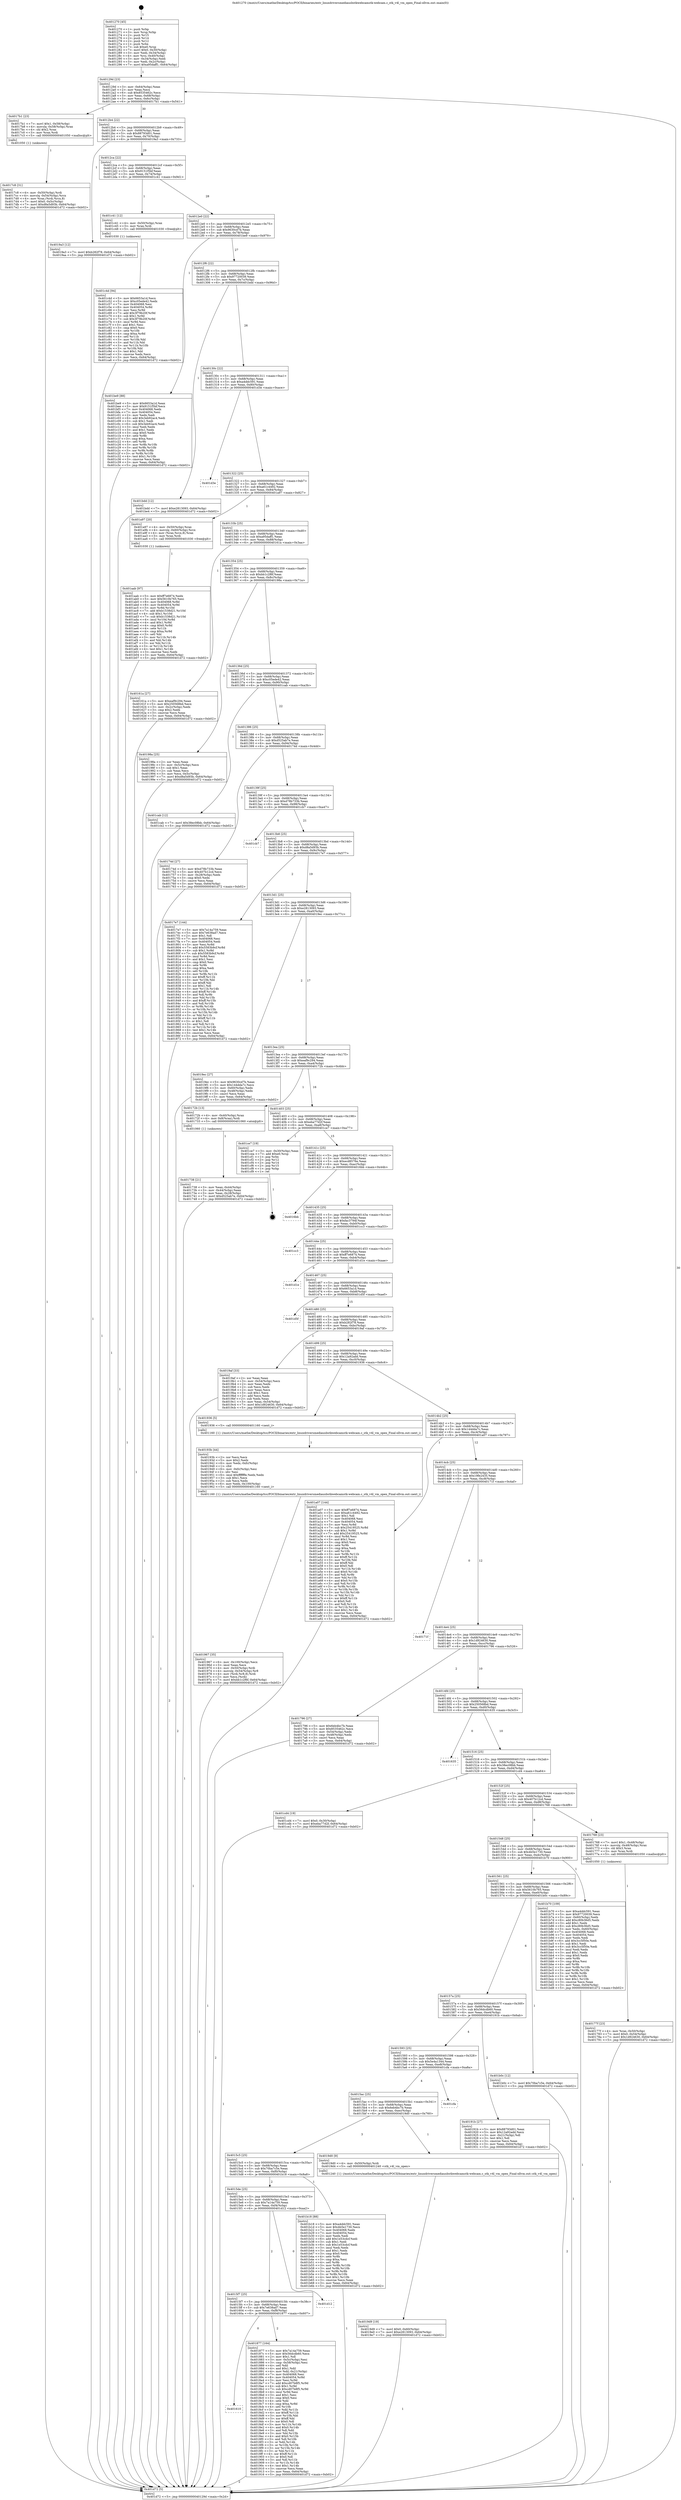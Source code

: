 digraph "0x401270" {
  label = "0x401270 (/mnt/c/Users/mathe/Desktop/tcc/POCII/binaries/extr_linuxdriversmediausbstkwebcamstk-webcam.c_stk_v4l_vm_open_Final-ollvm.out::main(0))"
  labelloc = "t"
  node[shape=record]

  Entry [label="",width=0.3,height=0.3,shape=circle,fillcolor=black,style=filled]
  "0x40129d" [label="{
     0x40129d [23]\l
     | [instrs]\l
     &nbsp;&nbsp;0x40129d \<+3\>: mov -0x64(%rbp),%eax\l
     &nbsp;&nbsp;0x4012a0 \<+2\>: mov %eax,%ecx\l
     &nbsp;&nbsp;0x4012a2 \<+6\>: sub $0x8535462c,%ecx\l
     &nbsp;&nbsp;0x4012a8 \<+3\>: mov %eax,-0x68(%rbp)\l
     &nbsp;&nbsp;0x4012ab \<+3\>: mov %ecx,-0x6c(%rbp)\l
     &nbsp;&nbsp;0x4012ae \<+6\>: je 00000000004017b1 \<main+0x541\>\l
  }"]
  "0x4017b1" [label="{
     0x4017b1 [23]\l
     | [instrs]\l
     &nbsp;&nbsp;0x4017b1 \<+7\>: movl $0x1,-0x58(%rbp)\l
     &nbsp;&nbsp;0x4017b8 \<+4\>: movslq -0x58(%rbp),%rax\l
     &nbsp;&nbsp;0x4017bc \<+4\>: shl $0x2,%rax\l
     &nbsp;&nbsp;0x4017c0 \<+3\>: mov %rax,%rdi\l
     &nbsp;&nbsp;0x4017c3 \<+5\>: call 0000000000401050 \<malloc@plt\>\l
     | [calls]\l
     &nbsp;&nbsp;0x401050 \{1\} (unknown)\l
  }"]
  "0x4012b4" [label="{
     0x4012b4 [22]\l
     | [instrs]\l
     &nbsp;&nbsp;0x4012b4 \<+5\>: jmp 00000000004012b9 \<main+0x49\>\l
     &nbsp;&nbsp;0x4012b9 \<+3\>: mov -0x68(%rbp),%eax\l
     &nbsp;&nbsp;0x4012bc \<+5\>: sub $0x88793d01,%eax\l
     &nbsp;&nbsp;0x4012c1 \<+3\>: mov %eax,-0x70(%rbp)\l
     &nbsp;&nbsp;0x4012c4 \<+6\>: je 00000000004019a3 \<main+0x733\>\l
  }"]
  Exit [label="",width=0.3,height=0.3,shape=circle,fillcolor=black,style=filled,peripheries=2]
  "0x4019a3" [label="{
     0x4019a3 [12]\l
     | [instrs]\l
     &nbsp;&nbsp;0x4019a3 \<+7\>: movl $0xb282f78,-0x64(%rbp)\l
     &nbsp;&nbsp;0x4019aa \<+5\>: jmp 0000000000401d72 \<main+0xb02\>\l
  }"]
  "0x4012ca" [label="{
     0x4012ca [22]\l
     | [instrs]\l
     &nbsp;&nbsp;0x4012ca \<+5\>: jmp 00000000004012cf \<main+0x5f\>\l
     &nbsp;&nbsp;0x4012cf \<+3\>: mov -0x68(%rbp),%eax\l
     &nbsp;&nbsp;0x4012d2 \<+5\>: sub $0x9151f5bf,%eax\l
     &nbsp;&nbsp;0x4012d7 \<+3\>: mov %eax,-0x74(%rbp)\l
     &nbsp;&nbsp;0x4012da \<+6\>: je 0000000000401c41 \<main+0x9d1\>\l
  }"]
  "0x401c4d" [label="{
     0x401c4d [94]\l
     | [instrs]\l
     &nbsp;&nbsp;0x401c4d \<+5\>: mov $0x6653a1d,%ecx\l
     &nbsp;&nbsp;0x401c52 \<+5\>: mov $0xc05ede42,%edx\l
     &nbsp;&nbsp;0x401c57 \<+7\>: mov 0x404068,%esi\l
     &nbsp;&nbsp;0x401c5e \<+8\>: mov 0x404054,%r8d\l
     &nbsp;&nbsp;0x401c66 \<+3\>: mov %esi,%r9d\l
     &nbsp;&nbsp;0x401c69 \<+7\>: add $0x3f79b20f,%r9d\l
     &nbsp;&nbsp;0x401c70 \<+4\>: sub $0x1,%r9d\l
     &nbsp;&nbsp;0x401c74 \<+7\>: sub $0x3f79b20f,%r9d\l
     &nbsp;&nbsp;0x401c7b \<+4\>: imul %r9d,%esi\l
     &nbsp;&nbsp;0x401c7f \<+3\>: and $0x1,%esi\l
     &nbsp;&nbsp;0x401c82 \<+3\>: cmp $0x0,%esi\l
     &nbsp;&nbsp;0x401c85 \<+4\>: sete %r10b\l
     &nbsp;&nbsp;0x401c89 \<+4\>: cmp $0xa,%r8d\l
     &nbsp;&nbsp;0x401c8d \<+4\>: setl %r11b\l
     &nbsp;&nbsp;0x401c91 \<+3\>: mov %r10b,%bl\l
     &nbsp;&nbsp;0x401c94 \<+3\>: and %r11b,%bl\l
     &nbsp;&nbsp;0x401c97 \<+3\>: xor %r11b,%r10b\l
     &nbsp;&nbsp;0x401c9a \<+3\>: or %r10b,%bl\l
     &nbsp;&nbsp;0x401c9d \<+3\>: test $0x1,%bl\l
     &nbsp;&nbsp;0x401ca0 \<+3\>: cmovne %edx,%ecx\l
     &nbsp;&nbsp;0x401ca3 \<+3\>: mov %ecx,-0x64(%rbp)\l
     &nbsp;&nbsp;0x401ca6 \<+5\>: jmp 0000000000401d72 \<main+0xb02\>\l
  }"]
  "0x401c41" [label="{
     0x401c41 [12]\l
     | [instrs]\l
     &nbsp;&nbsp;0x401c41 \<+4\>: mov -0x50(%rbp),%rax\l
     &nbsp;&nbsp;0x401c45 \<+3\>: mov %rax,%rdi\l
     &nbsp;&nbsp;0x401c48 \<+5\>: call 0000000000401030 \<free@plt\>\l
     | [calls]\l
     &nbsp;&nbsp;0x401030 \{1\} (unknown)\l
  }"]
  "0x4012e0" [label="{
     0x4012e0 [22]\l
     | [instrs]\l
     &nbsp;&nbsp;0x4012e0 \<+5\>: jmp 00000000004012e5 \<main+0x75\>\l
     &nbsp;&nbsp;0x4012e5 \<+3\>: mov -0x68(%rbp),%eax\l
     &nbsp;&nbsp;0x4012e8 \<+5\>: sub $0x9630cd7b,%eax\l
     &nbsp;&nbsp;0x4012ed \<+3\>: mov %eax,-0x78(%rbp)\l
     &nbsp;&nbsp;0x4012f0 \<+6\>: je 0000000000401be9 \<main+0x979\>\l
  }"]
  "0x401aab" [label="{
     0x401aab [97]\l
     | [instrs]\l
     &nbsp;&nbsp;0x401aab \<+5\>: mov $0xff7e6874,%edx\l
     &nbsp;&nbsp;0x401ab0 \<+5\>: mov $0x5610b765,%esi\l
     &nbsp;&nbsp;0x401ab5 \<+8\>: mov 0x404068,%r8d\l
     &nbsp;&nbsp;0x401abd \<+8\>: mov 0x404054,%r9d\l
     &nbsp;&nbsp;0x401ac5 \<+3\>: mov %r8d,%r10d\l
     &nbsp;&nbsp;0x401ac8 \<+7\>: add $0xb1538d21,%r10d\l
     &nbsp;&nbsp;0x401acf \<+4\>: sub $0x1,%r10d\l
     &nbsp;&nbsp;0x401ad3 \<+7\>: sub $0xb1538d21,%r10d\l
     &nbsp;&nbsp;0x401ada \<+4\>: imul %r10d,%r8d\l
     &nbsp;&nbsp;0x401ade \<+4\>: and $0x1,%r8d\l
     &nbsp;&nbsp;0x401ae2 \<+4\>: cmp $0x0,%r8d\l
     &nbsp;&nbsp;0x401ae6 \<+4\>: sete %r11b\l
     &nbsp;&nbsp;0x401aea \<+4\>: cmp $0xa,%r9d\l
     &nbsp;&nbsp;0x401aee \<+3\>: setl %bl\l
     &nbsp;&nbsp;0x401af1 \<+3\>: mov %r11b,%r14b\l
     &nbsp;&nbsp;0x401af4 \<+3\>: and %bl,%r14b\l
     &nbsp;&nbsp;0x401af7 \<+3\>: xor %bl,%r11b\l
     &nbsp;&nbsp;0x401afa \<+3\>: or %r11b,%r14b\l
     &nbsp;&nbsp;0x401afd \<+4\>: test $0x1,%r14b\l
     &nbsp;&nbsp;0x401b01 \<+3\>: cmovne %esi,%edx\l
     &nbsp;&nbsp;0x401b04 \<+3\>: mov %edx,-0x64(%rbp)\l
     &nbsp;&nbsp;0x401b07 \<+5\>: jmp 0000000000401d72 \<main+0xb02\>\l
  }"]
  "0x401be9" [label="{
     0x401be9 [88]\l
     | [instrs]\l
     &nbsp;&nbsp;0x401be9 \<+5\>: mov $0x6653a1d,%eax\l
     &nbsp;&nbsp;0x401bee \<+5\>: mov $0x9151f5bf,%ecx\l
     &nbsp;&nbsp;0x401bf3 \<+7\>: mov 0x404068,%edx\l
     &nbsp;&nbsp;0x401bfa \<+7\>: mov 0x404054,%esi\l
     &nbsp;&nbsp;0x401c01 \<+2\>: mov %edx,%edi\l
     &nbsp;&nbsp;0x401c03 \<+6\>: add $0x3eb92ac4,%edi\l
     &nbsp;&nbsp;0x401c09 \<+3\>: sub $0x1,%edi\l
     &nbsp;&nbsp;0x401c0c \<+6\>: sub $0x3eb92ac4,%edi\l
     &nbsp;&nbsp;0x401c12 \<+3\>: imul %edi,%edx\l
     &nbsp;&nbsp;0x401c15 \<+3\>: and $0x1,%edx\l
     &nbsp;&nbsp;0x401c18 \<+3\>: cmp $0x0,%edx\l
     &nbsp;&nbsp;0x401c1b \<+4\>: sete %r8b\l
     &nbsp;&nbsp;0x401c1f \<+3\>: cmp $0xa,%esi\l
     &nbsp;&nbsp;0x401c22 \<+4\>: setl %r9b\l
     &nbsp;&nbsp;0x401c26 \<+3\>: mov %r8b,%r10b\l
     &nbsp;&nbsp;0x401c29 \<+3\>: and %r9b,%r10b\l
     &nbsp;&nbsp;0x401c2c \<+3\>: xor %r9b,%r8b\l
     &nbsp;&nbsp;0x401c2f \<+3\>: or %r8b,%r10b\l
     &nbsp;&nbsp;0x401c32 \<+4\>: test $0x1,%r10b\l
     &nbsp;&nbsp;0x401c36 \<+3\>: cmovne %ecx,%eax\l
     &nbsp;&nbsp;0x401c39 \<+3\>: mov %eax,-0x64(%rbp)\l
     &nbsp;&nbsp;0x401c3c \<+5\>: jmp 0000000000401d72 \<main+0xb02\>\l
  }"]
  "0x4012f6" [label="{
     0x4012f6 [22]\l
     | [instrs]\l
     &nbsp;&nbsp;0x4012f6 \<+5\>: jmp 00000000004012fb \<main+0x8b\>\l
     &nbsp;&nbsp;0x4012fb \<+3\>: mov -0x68(%rbp),%eax\l
     &nbsp;&nbsp;0x4012fe \<+5\>: sub $0x97720039,%eax\l
     &nbsp;&nbsp;0x401303 \<+3\>: mov %eax,-0x7c(%rbp)\l
     &nbsp;&nbsp;0x401306 \<+6\>: je 0000000000401bdd \<main+0x96d\>\l
  }"]
  "0x4019d9" [label="{
     0x4019d9 [19]\l
     | [instrs]\l
     &nbsp;&nbsp;0x4019d9 \<+7\>: movl $0x0,-0x60(%rbp)\l
     &nbsp;&nbsp;0x4019e0 \<+7\>: movl $0xe2813093,-0x64(%rbp)\l
     &nbsp;&nbsp;0x4019e7 \<+5\>: jmp 0000000000401d72 \<main+0xb02\>\l
  }"]
  "0x401bdd" [label="{
     0x401bdd [12]\l
     | [instrs]\l
     &nbsp;&nbsp;0x401bdd \<+7\>: movl $0xe2813093,-0x64(%rbp)\l
     &nbsp;&nbsp;0x401be4 \<+5\>: jmp 0000000000401d72 \<main+0xb02\>\l
  }"]
  "0x40130c" [label="{
     0x40130c [22]\l
     | [instrs]\l
     &nbsp;&nbsp;0x40130c \<+5\>: jmp 0000000000401311 \<main+0xa1\>\l
     &nbsp;&nbsp;0x401311 \<+3\>: mov -0x68(%rbp),%eax\l
     &nbsp;&nbsp;0x401314 \<+5\>: sub $0xa4ddc591,%eax\l
     &nbsp;&nbsp;0x401319 \<+3\>: mov %eax,-0x80(%rbp)\l
     &nbsp;&nbsp;0x40131c \<+6\>: je 0000000000401d3e \<main+0xace\>\l
  }"]
  "0x401967" [label="{
     0x401967 [35]\l
     | [instrs]\l
     &nbsp;&nbsp;0x401967 \<+6\>: mov -0x100(%rbp),%ecx\l
     &nbsp;&nbsp;0x40196d \<+3\>: imul %eax,%ecx\l
     &nbsp;&nbsp;0x401970 \<+4\>: mov -0x50(%rbp),%rdi\l
     &nbsp;&nbsp;0x401974 \<+4\>: movslq -0x54(%rbp),%r8\l
     &nbsp;&nbsp;0x401978 \<+4\>: mov (%rdi,%r8,8),%rdi\l
     &nbsp;&nbsp;0x40197c \<+2\>: mov %ecx,(%rdi)\l
     &nbsp;&nbsp;0x40197e \<+7\>: movl $0xbb1c2f6f,-0x64(%rbp)\l
     &nbsp;&nbsp;0x401985 \<+5\>: jmp 0000000000401d72 \<main+0xb02\>\l
  }"]
  "0x401d3e" [label="{
     0x401d3e\l
  }", style=dashed]
  "0x401322" [label="{
     0x401322 [25]\l
     | [instrs]\l
     &nbsp;&nbsp;0x401322 \<+5\>: jmp 0000000000401327 \<main+0xb7\>\l
     &nbsp;&nbsp;0x401327 \<+3\>: mov -0x68(%rbp),%eax\l
     &nbsp;&nbsp;0x40132a \<+5\>: sub $0xa61c4492,%eax\l
     &nbsp;&nbsp;0x40132f \<+6\>: mov %eax,-0x84(%rbp)\l
     &nbsp;&nbsp;0x401335 \<+6\>: je 0000000000401a97 \<main+0x827\>\l
  }"]
  "0x40193b" [label="{
     0x40193b [44]\l
     | [instrs]\l
     &nbsp;&nbsp;0x40193b \<+2\>: xor %ecx,%ecx\l
     &nbsp;&nbsp;0x40193d \<+5\>: mov $0x2,%edx\l
     &nbsp;&nbsp;0x401942 \<+6\>: mov %edx,-0xfc(%rbp)\l
     &nbsp;&nbsp;0x401948 \<+1\>: cltd\l
     &nbsp;&nbsp;0x401949 \<+6\>: mov -0xfc(%rbp),%esi\l
     &nbsp;&nbsp;0x40194f \<+2\>: idiv %esi\l
     &nbsp;&nbsp;0x401951 \<+6\>: imul $0xfffffffe,%edx,%edx\l
     &nbsp;&nbsp;0x401957 \<+3\>: sub $0x1,%ecx\l
     &nbsp;&nbsp;0x40195a \<+2\>: sub %ecx,%edx\l
     &nbsp;&nbsp;0x40195c \<+6\>: mov %edx,-0x100(%rbp)\l
     &nbsp;&nbsp;0x401962 \<+5\>: call 0000000000401160 \<next_i\>\l
     | [calls]\l
     &nbsp;&nbsp;0x401160 \{1\} (/mnt/c/Users/mathe/Desktop/tcc/POCII/binaries/extr_linuxdriversmediausbstkwebcamstk-webcam.c_stk_v4l_vm_open_Final-ollvm.out::next_i)\l
  }"]
  "0x401a97" [label="{
     0x401a97 [20]\l
     | [instrs]\l
     &nbsp;&nbsp;0x401a97 \<+4\>: mov -0x50(%rbp),%rax\l
     &nbsp;&nbsp;0x401a9b \<+4\>: movslq -0x60(%rbp),%rcx\l
     &nbsp;&nbsp;0x401a9f \<+4\>: mov (%rax,%rcx,8),%rax\l
     &nbsp;&nbsp;0x401aa3 \<+3\>: mov %rax,%rdi\l
     &nbsp;&nbsp;0x401aa6 \<+5\>: call 0000000000401030 \<free@plt\>\l
     | [calls]\l
     &nbsp;&nbsp;0x401030 \{1\} (unknown)\l
  }"]
  "0x40133b" [label="{
     0x40133b [25]\l
     | [instrs]\l
     &nbsp;&nbsp;0x40133b \<+5\>: jmp 0000000000401340 \<main+0xd0\>\l
     &nbsp;&nbsp;0x401340 \<+3\>: mov -0x68(%rbp),%eax\l
     &nbsp;&nbsp;0x401343 \<+5\>: sub $0xa95daff1,%eax\l
     &nbsp;&nbsp;0x401348 \<+6\>: mov %eax,-0x88(%rbp)\l
     &nbsp;&nbsp;0x40134e \<+6\>: je 000000000040161a \<main+0x3aa\>\l
  }"]
  "0x401610" [label="{
     0x401610\l
  }", style=dashed]
  "0x40161a" [label="{
     0x40161a [27]\l
     | [instrs]\l
     &nbsp;&nbsp;0x40161a \<+5\>: mov $0xeaf9c294,%eax\l
     &nbsp;&nbsp;0x40161f \<+5\>: mov $0x250568bd,%ecx\l
     &nbsp;&nbsp;0x401624 \<+3\>: mov -0x2c(%rbp),%edx\l
     &nbsp;&nbsp;0x401627 \<+3\>: cmp $0x2,%edx\l
     &nbsp;&nbsp;0x40162a \<+3\>: cmovne %ecx,%eax\l
     &nbsp;&nbsp;0x40162d \<+3\>: mov %eax,-0x64(%rbp)\l
     &nbsp;&nbsp;0x401630 \<+5\>: jmp 0000000000401d72 \<main+0xb02\>\l
  }"]
  "0x401354" [label="{
     0x401354 [25]\l
     | [instrs]\l
     &nbsp;&nbsp;0x401354 \<+5\>: jmp 0000000000401359 \<main+0xe9\>\l
     &nbsp;&nbsp;0x401359 \<+3\>: mov -0x68(%rbp),%eax\l
     &nbsp;&nbsp;0x40135c \<+5\>: sub $0xbb1c2f6f,%eax\l
     &nbsp;&nbsp;0x401361 \<+6\>: mov %eax,-0x8c(%rbp)\l
     &nbsp;&nbsp;0x401367 \<+6\>: je 000000000040198a \<main+0x71a\>\l
  }"]
  "0x401d72" [label="{
     0x401d72 [5]\l
     | [instrs]\l
     &nbsp;&nbsp;0x401d72 \<+5\>: jmp 000000000040129d \<main+0x2d\>\l
  }"]
  "0x401270" [label="{
     0x401270 [45]\l
     | [instrs]\l
     &nbsp;&nbsp;0x401270 \<+1\>: push %rbp\l
     &nbsp;&nbsp;0x401271 \<+3\>: mov %rsp,%rbp\l
     &nbsp;&nbsp;0x401274 \<+2\>: push %r15\l
     &nbsp;&nbsp;0x401276 \<+2\>: push %r14\l
     &nbsp;&nbsp;0x401278 \<+2\>: push %r12\l
     &nbsp;&nbsp;0x40127a \<+1\>: push %rbx\l
     &nbsp;&nbsp;0x40127b \<+7\>: sub $0xe0,%rsp\l
     &nbsp;&nbsp;0x401282 \<+7\>: movl $0x0,-0x30(%rbp)\l
     &nbsp;&nbsp;0x401289 \<+3\>: mov %edi,-0x34(%rbp)\l
     &nbsp;&nbsp;0x40128c \<+4\>: mov %rsi,-0x40(%rbp)\l
     &nbsp;&nbsp;0x401290 \<+3\>: mov -0x34(%rbp),%edi\l
     &nbsp;&nbsp;0x401293 \<+3\>: mov %edi,-0x2c(%rbp)\l
     &nbsp;&nbsp;0x401296 \<+7\>: movl $0xa95daff1,-0x64(%rbp)\l
  }"]
  "0x401877" [label="{
     0x401877 [164]\l
     | [instrs]\l
     &nbsp;&nbsp;0x401877 \<+5\>: mov $0x7a14a759,%eax\l
     &nbsp;&nbsp;0x40187c \<+5\>: mov $0x56dcdb60,%ecx\l
     &nbsp;&nbsp;0x401881 \<+2\>: mov $0x1,%dl\l
     &nbsp;&nbsp;0x401883 \<+3\>: mov -0x5c(%rbp),%esi\l
     &nbsp;&nbsp;0x401886 \<+3\>: cmp -0x58(%rbp),%esi\l
     &nbsp;&nbsp;0x401889 \<+4\>: setl %dil\l
     &nbsp;&nbsp;0x40188d \<+4\>: and $0x1,%dil\l
     &nbsp;&nbsp;0x401891 \<+4\>: mov %dil,-0x21(%rbp)\l
     &nbsp;&nbsp;0x401895 \<+7\>: mov 0x404068,%esi\l
     &nbsp;&nbsp;0x40189c \<+8\>: mov 0x404054,%r8d\l
     &nbsp;&nbsp;0x4018a4 \<+3\>: mov %esi,%r9d\l
     &nbsp;&nbsp;0x4018a7 \<+7\>: add $0xcd07b8f5,%r9d\l
     &nbsp;&nbsp;0x4018ae \<+4\>: sub $0x1,%r9d\l
     &nbsp;&nbsp;0x4018b2 \<+7\>: sub $0xcd07b8f5,%r9d\l
     &nbsp;&nbsp;0x4018b9 \<+4\>: imul %r9d,%esi\l
     &nbsp;&nbsp;0x4018bd \<+3\>: and $0x1,%esi\l
     &nbsp;&nbsp;0x4018c0 \<+3\>: cmp $0x0,%esi\l
     &nbsp;&nbsp;0x4018c3 \<+4\>: sete %dil\l
     &nbsp;&nbsp;0x4018c7 \<+4\>: cmp $0xa,%r8d\l
     &nbsp;&nbsp;0x4018cb \<+4\>: setl %r10b\l
     &nbsp;&nbsp;0x4018cf \<+3\>: mov %dil,%r11b\l
     &nbsp;&nbsp;0x4018d2 \<+4\>: xor $0xff,%r11b\l
     &nbsp;&nbsp;0x4018d6 \<+3\>: mov %r10b,%bl\l
     &nbsp;&nbsp;0x4018d9 \<+3\>: xor $0xff,%bl\l
     &nbsp;&nbsp;0x4018dc \<+3\>: xor $0x0,%dl\l
     &nbsp;&nbsp;0x4018df \<+3\>: mov %r11b,%r14b\l
     &nbsp;&nbsp;0x4018e2 \<+4\>: and $0x0,%r14b\l
     &nbsp;&nbsp;0x4018e6 \<+3\>: and %dl,%dil\l
     &nbsp;&nbsp;0x4018e9 \<+3\>: mov %bl,%r15b\l
     &nbsp;&nbsp;0x4018ec \<+4\>: and $0x0,%r15b\l
     &nbsp;&nbsp;0x4018f0 \<+3\>: and %dl,%r10b\l
     &nbsp;&nbsp;0x4018f3 \<+3\>: or %dil,%r14b\l
     &nbsp;&nbsp;0x4018f6 \<+3\>: or %r10b,%r15b\l
     &nbsp;&nbsp;0x4018f9 \<+3\>: xor %r15b,%r14b\l
     &nbsp;&nbsp;0x4018fc \<+3\>: or %bl,%r11b\l
     &nbsp;&nbsp;0x4018ff \<+4\>: xor $0xff,%r11b\l
     &nbsp;&nbsp;0x401903 \<+3\>: or $0x0,%dl\l
     &nbsp;&nbsp;0x401906 \<+3\>: and %dl,%r11b\l
     &nbsp;&nbsp;0x401909 \<+3\>: or %r11b,%r14b\l
     &nbsp;&nbsp;0x40190c \<+4\>: test $0x1,%r14b\l
     &nbsp;&nbsp;0x401910 \<+3\>: cmovne %ecx,%eax\l
     &nbsp;&nbsp;0x401913 \<+3\>: mov %eax,-0x64(%rbp)\l
     &nbsp;&nbsp;0x401916 \<+5\>: jmp 0000000000401d72 \<main+0xb02\>\l
  }"]
  "0x40198a" [label="{
     0x40198a [25]\l
     | [instrs]\l
     &nbsp;&nbsp;0x40198a \<+2\>: xor %eax,%eax\l
     &nbsp;&nbsp;0x40198c \<+3\>: mov -0x5c(%rbp),%ecx\l
     &nbsp;&nbsp;0x40198f \<+3\>: sub $0x1,%eax\l
     &nbsp;&nbsp;0x401992 \<+2\>: sub %eax,%ecx\l
     &nbsp;&nbsp;0x401994 \<+3\>: mov %ecx,-0x5c(%rbp)\l
     &nbsp;&nbsp;0x401997 \<+7\>: movl $0xd8a5d93b,-0x64(%rbp)\l
     &nbsp;&nbsp;0x40199e \<+5\>: jmp 0000000000401d72 \<main+0xb02\>\l
  }"]
  "0x40136d" [label="{
     0x40136d [25]\l
     | [instrs]\l
     &nbsp;&nbsp;0x40136d \<+5\>: jmp 0000000000401372 \<main+0x102\>\l
     &nbsp;&nbsp;0x401372 \<+3\>: mov -0x68(%rbp),%eax\l
     &nbsp;&nbsp;0x401375 \<+5\>: sub $0xc05ede42,%eax\l
     &nbsp;&nbsp;0x40137a \<+6\>: mov %eax,-0x90(%rbp)\l
     &nbsp;&nbsp;0x401380 \<+6\>: je 0000000000401cab \<main+0xa3b\>\l
  }"]
  "0x4015f7" [label="{
     0x4015f7 [25]\l
     | [instrs]\l
     &nbsp;&nbsp;0x4015f7 \<+5\>: jmp 00000000004015fc \<main+0x38c\>\l
     &nbsp;&nbsp;0x4015fc \<+3\>: mov -0x68(%rbp),%eax\l
     &nbsp;&nbsp;0x4015ff \<+5\>: sub $0x7e638ad7,%eax\l
     &nbsp;&nbsp;0x401604 \<+6\>: mov %eax,-0xf8(%rbp)\l
     &nbsp;&nbsp;0x40160a \<+6\>: je 0000000000401877 \<main+0x607\>\l
  }"]
  "0x401cab" [label="{
     0x401cab [12]\l
     | [instrs]\l
     &nbsp;&nbsp;0x401cab \<+7\>: movl $0x38ec08bb,-0x64(%rbp)\l
     &nbsp;&nbsp;0x401cb2 \<+5\>: jmp 0000000000401d72 \<main+0xb02\>\l
  }"]
  "0x401386" [label="{
     0x401386 [25]\l
     | [instrs]\l
     &nbsp;&nbsp;0x401386 \<+5\>: jmp 000000000040138b \<main+0x11b\>\l
     &nbsp;&nbsp;0x40138b \<+3\>: mov -0x68(%rbp),%eax\l
     &nbsp;&nbsp;0x40138e \<+5\>: sub $0xd525ab7e,%eax\l
     &nbsp;&nbsp;0x401393 \<+6\>: mov %eax,-0x94(%rbp)\l
     &nbsp;&nbsp;0x401399 \<+6\>: je 000000000040174d \<main+0x4dd\>\l
  }"]
  "0x401d12" [label="{
     0x401d12\l
  }", style=dashed]
  "0x40174d" [label="{
     0x40174d [27]\l
     | [instrs]\l
     &nbsp;&nbsp;0x40174d \<+5\>: mov $0xd78b733b,%eax\l
     &nbsp;&nbsp;0x401752 \<+5\>: mov $0x407b12cd,%ecx\l
     &nbsp;&nbsp;0x401757 \<+3\>: mov -0x28(%rbp),%edx\l
     &nbsp;&nbsp;0x40175a \<+3\>: cmp $0x0,%edx\l
     &nbsp;&nbsp;0x40175d \<+3\>: cmove %ecx,%eax\l
     &nbsp;&nbsp;0x401760 \<+3\>: mov %eax,-0x64(%rbp)\l
     &nbsp;&nbsp;0x401763 \<+5\>: jmp 0000000000401d72 \<main+0xb02\>\l
  }"]
  "0x40139f" [label="{
     0x40139f [25]\l
     | [instrs]\l
     &nbsp;&nbsp;0x40139f \<+5\>: jmp 00000000004013a4 \<main+0x134\>\l
     &nbsp;&nbsp;0x4013a4 \<+3\>: mov -0x68(%rbp),%eax\l
     &nbsp;&nbsp;0x4013a7 \<+5\>: sub $0xd78b733b,%eax\l
     &nbsp;&nbsp;0x4013ac \<+6\>: mov %eax,-0x98(%rbp)\l
     &nbsp;&nbsp;0x4013b2 \<+6\>: je 0000000000401cb7 \<main+0xa47\>\l
  }"]
  "0x4015de" [label="{
     0x4015de [25]\l
     | [instrs]\l
     &nbsp;&nbsp;0x4015de \<+5\>: jmp 00000000004015e3 \<main+0x373\>\l
     &nbsp;&nbsp;0x4015e3 \<+3\>: mov -0x68(%rbp),%eax\l
     &nbsp;&nbsp;0x4015e6 \<+5\>: sub $0x7a14a759,%eax\l
     &nbsp;&nbsp;0x4015eb \<+6\>: mov %eax,-0xf4(%rbp)\l
     &nbsp;&nbsp;0x4015f1 \<+6\>: je 0000000000401d12 \<main+0xaa2\>\l
  }"]
  "0x401cb7" [label="{
     0x401cb7\l
  }", style=dashed]
  "0x4013b8" [label="{
     0x4013b8 [25]\l
     | [instrs]\l
     &nbsp;&nbsp;0x4013b8 \<+5\>: jmp 00000000004013bd \<main+0x14d\>\l
     &nbsp;&nbsp;0x4013bd \<+3\>: mov -0x68(%rbp),%eax\l
     &nbsp;&nbsp;0x4013c0 \<+5\>: sub $0xd8a5d93b,%eax\l
     &nbsp;&nbsp;0x4013c5 \<+6\>: mov %eax,-0x9c(%rbp)\l
     &nbsp;&nbsp;0x4013cb \<+6\>: je 00000000004017e7 \<main+0x577\>\l
  }"]
  "0x401b18" [label="{
     0x401b18 [88]\l
     | [instrs]\l
     &nbsp;&nbsp;0x401b18 \<+5\>: mov $0xa4ddc591,%eax\l
     &nbsp;&nbsp;0x401b1d \<+5\>: mov $0x4b5e1730,%ecx\l
     &nbsp;&nbsp;0x401b22 \<+7\>: mov 0x404068,%edx\l
     &nbsp;&nbsp;0x401b29 \<+7\>: mov 0x404054,%esi\l
     &nbsp;&nbsp;0x401b30 \<+2\>: mov %edx,%edi\l
     &nbsp;&nbsp;0x401b32 \<+6\>: add $0x1e53cdcf,%edi\l
     &nbsp;&nbsp;0x401b38 \<+3\>: sub $0x1,%edi\l
     &nbsp;&nbsp;0x401b3b \<+6\>: sub $0x1e53cdcf,%edi\l
     &nbsp;&nbsp;0x401b41 \<+3\>: imul %edi,%edx\l
     &nbsp;&nbsp;0x401b44 \<+3\>: and $0x1,%edx\l
     &nbsp;&nbsp;0x401b47 \<+3\>: cmp $0x0,%edx\l
     &nbsp;&nbsp;0x401b4a \<+4\>: sete %r8b\l
     &nbsp;&nbsp;0x401b4e \<+3\>: cmp $0xa,%esi\l
     &nbsp;&nbsp;0x401b51 \<+4\>: setl %r9b\l
     &nbsp;&nbsp;0x401b55 \<+3\>: mov %r8b,%r10b\l
     &nbsp;&nbsp;0x401b58 \<+3\>: and %r9b,%r10b\l
     &nbsp;&nbsp;0x401b5b \<+3\>: xor %r9b,%r8b\l
     &nbsp;&nbsp;0x401b5e \<+3\>: or %r8b,%r10b\l
     &nbsp;&nbsp;0x401b61 \<+4\>: test $0x1,%r10b\l
     &nbsp;&nbsp;0x401b65 \<+3\>: cmovne %ecx,%eax\l
     &nbsp;&nbsp;0x401b68 \<+3\>: mov %eax,-0x64(%rbp)\l
     &nbsp;&nbsp;0x401b6b \<+5\>: jmp 0000000000401d72 \<main+0xb02\>\l
  }"]
  "0x4017e7" [label="{
     0x4017e7 [144]\l
     | [instrs]\l
     &nbsp;&nbsp;0x4017e7 \<+5\>: mov $0x7a14a759,%eax\l
     &nbsp;&nbsp;0x4017ec \<+5\>: mov $0x7e638ad7,%ecx\l
     &nbsp;&nbsp;0x4017f1 \<+2\>: mov $0x1,%dl\l
     &nbsp;&nbsp;0x4017f3 \<+7\>: mov 0x404068,%esi\l
     &nbsp;&nbsp;0x4017fa \<+7\>: mov 0x404054,%edi\l
     &nbsp;&nbsp;0x401801 \<+3\>: mov %esi,%r8d\l
     &nbsp;&nbsp;0x401804 \<+7\>: add $0x5583b9cf,%r8d\l
     &nbsp;&nbsp;0x40180b \<+4\>: sub $0x1,%r8d\l
     &nbsp;&nbsp;0x40180f \<+7\>: sub $0x5583b9cf,%r8d\l
     &nbsp;&nbsp;0x401816 \<+4\>: imul %r8d,%esi\l
     &nbsp;&nbsp;0x40181a \<+3\>: and $0x1,%esi\l
     &nbsp;&nbsp;0x40181d \<+3\>: cmp $0x0,%esi\l
     &nbsp;&nbsp;0x401820 \<+4\>: sete %r9b\l
     &nbsp;&nbsp;0x401824 \<+3\>: cmp $0xa,%edi\l
     &nbsp;&nbsp;0x401827 \<+4\>: setl %r10b\l
     &nbsp;&nbsp;0x40182b \<+3\>: mov %r9b,%r11b\l
     &nbsp;&nbsp;0x40182e \<+4\>: xor $0xff,%r11b\l
     &nbsp;&nbsp;0x401832 \<+3\>: mov %r10b,%bl\l
     &nbsp;&nbsp;0x401835 \<+3\>: xor $0xff,%bl\l
     &nbsp;&nbsp;0x401838 \<+3\>: xor $0x1,%dl\l
     &nbsp;&nbsp;0x40183b \<+3\>: mov %r11b,%r14b\l
     &nbsp;&nbsp;0x40183e \<+4\>: and $0xff,%r14b\l
     &nbsp;&nbsp;0x401842 \<+3\>: and %dl,%r9b\l
     &nbsp;&nbsp;0x401845 \<+3\>: mov %bl,%r15b\l
     &nbsp;&nbsp;0x401848 \<+4\>: and $0xff,%r15b\l
     &nbsp;&nbsp;0x40184c \<+3\>: and %dl,%r10b\l
     &nbsp;&nbsp;0x40184f \<+3\>: or %r9b,%r14b\l
     &nbsp;&nbsp;0x401852 \<+3\>: or %r10b,%r15b\l
     &nbsp;&nbsp;0x401855 \<+3\>: xor %r15b,%r14b\l
     &nbsp;&nbsp;0x401858 \<+3\>: or %bl,%r11b\l
     &nbsp;&nbsp;0x40185b \<+4\>: xor $0xff,%r11b\l
     &nbsp;&nbsp;0x40185f \<+3\>: or $0x1,%dl\l
     &nbsp;&nbsp;0x401862 \<+3\>: and %dl,%r11b\l
     &nbsp;&nbsp;0x401865 \<+3\>: or %r11b,%r14b\l
     &nbsp;&nbsp;0x401868 \<+4\>: test $0x1,%r14b\l
     &nbsp;&nbsp;0x40186c \<+3\>: cmovne %ecx,%eax\l
     &nbsp;&nbsp;0x40186f \<+3\>: mov %eax,-0x64(%rbp)\l
     &nbsp;&nbsp;0x401872 \<+5\>: jmp 0000000000401d72 \<main+0xb02\>\l
  }"]
  "0x4013d1" [label="{
     0x4013d1 [25]\l
     | [instrs]\l
     &nbsp;&nbsp;0x4013d1 \<+5\>: jmp 00000000004013d6 \<main+0x166\>\l
     &nbsp;&nbsp;0x4013d6 \<+3\>: mov -0x68(%rbp),%eax\l
     &nbsp;&nbsp;0x4013d9 \<+5\>: sub $0xe2813093,%eax\l
     &nbsp;&nbsp;0x4013de \<+6\>: mov %eax,-0xa0(%rbp)\l
     &nbsp;&nbsp;0x4013e4 \<+6\>: je 00000000004019ec \<main+0x77c\>\l
  }"]
  "0x4015c5" [label="{
     0x4015c5 [25]\l
     | [instrs]\l
     &nbsp;&nbsp;0x4015c5 \<+5\>: jmp 00000000004015ca \<main+0x35a\>\l
     &nbsp;&nbsp;0x4015ca \<+3\>: mov -0x68(%rbp),%eax\l
     &nbsp;&nbsp;0x4015cd \<+5\>: sub $0x70ba7c5e,%eax\l
     &nbsp;&nbsp;0x4015d2 \<+6\>: mov %eax,-0xf0(%rbp)\l
     &nbsp;&nbsp;0x4015d8 \<+6\>: je 0000000000401b18 \<main+0x8a8\>\l
  }"]
  "0x4019ec" [label="{
     0x4019ec [27]\l
     | [instrs]\l
     &nbsp;&nbsp;0x4019ec \<+5\>: mov $0x9630cd7b,%eax\l
     &nbsp;&nbsp;0x4019f1 \<+5\>: mov $0x144dda7c,%ecx\l
     &nbsp;&nbsp;0x4019f6 \<+3\>: mov -0x60(%rbp),%edx\l
     &nbsp;&nbsp;0x4019f9 \<+3\>: cmp -0x48(%rbp),%edx\l
     &nbsp;&nbsp;0x4019fc \<+3\>: cmovl %ecx,%eax\l
     &nbsp;&nbsp;0x4019ff \<+3\>: mov %eax,-0x64(%rbp)\l
     &nbsp;&nbsp;0x401a02 \<+5\>: jmp 0000000000401d72 \<main+0xb02\>\l
  }"]
  "0x4013ea" [label="{
     0x4013ea [25]\l
     | [instrs]\l
     &nbsp;&nbsp;0x4013ea \<+5\>: jmp 00000000004013ef \<main+0x17f\>\l
     &nbsp;&nbsp;0x4013ef \<+3\>: mov -0x68(%rbp),%eax\l
     &nbsp;&nbsp;0x4013f2 \<+5\>: sub $0xeaf9c294,%eax\l
     &nbsp;&nbsp;0x4013f7 \<+6\>: mov %eax,-0xa4(%rbp)\l
     &nbsp;&nbsp;0x4013fd \<+6\>: je 000000000040172b \<main+0x4bb\>\l
  }"]
  "0x4019d0" [label="{
     0x4019d0 [9]\l
     | [instrs]\l
     &nbsp;&nbsp;0x4019d0 \<+4\>: mov -0x50(%rbp),%rdi\l
     &nbsp;&nbsp;0x4019d4 \<+5\>: call 0000000000401240 \<stk_v4l_vm_open\>\l
     | [calls]\l
     &nbsp;&nbsp;0x401240 \{1\} (/mnt/c/Users/mathe/Desktop/tcc/POCII/binaries/extr_linuxdriversmediausbstkwebcamstk-webcam.c_stk_v4l_vm_open_Final-ollvm.out::stk_v4l_vm_open)\l
  }"]
  "0x40172b" [label="{
     0x40172b [13]\l
     | [instrs]\l
     &nbsp;&nbsp;0x40172b \<+4\>: mov -0x40(%rbp),%rax\l
     &nbsp;&nbsp;0x40172f \<+4\>: mov 0x8(%rax),%rdi\l
     &nbsp;&nbsp;0x401733 \<+5\>: call 0000000000401060 \<atoi@plt\>\l
     | [calls]\l
     &nbsp;&nbsp;0x401060 \{1\} (unknown)\l
  }"]
  "0x401403" [label="{
     0x401403 [25]\l
     | [instrs]\l
     &nbsp;&nbsp;0x401403 \<+5\>: jmp 0000000000401408 \<main+0x198\>\l
     &nbsp;&nbsp;0x401408 \<+3\>: mov -0x68(%rbp),%eax\l
     &nbsp;&nbsp;0x40140b \<+5\>: sub $0xeba77d2f,%eax\l
     &nbsp;&nbsp;0x401410 \<+6\>: mov %eax,-0xa8(%rbp)\l
     &nbsp;&nbsp;0x401416 \<+6\>: je 0000000000401ce7 \<main+0xa77\>\l
  }"]
  "0x401738" [label="{
     0x401738 [21]\l
     | [instrs]\l
     &nbsp;&nbsp;0x401738 \<+3\>: mov %eax,-0x44(%rbp)\l
     &nbsp;&nbsp;0x40173b \<+3\>: mov -0x44(%rbp),%eax\l
     &nbsp;&nbsp;0x40173e \<+3\>: mov %eax,-0x28(%rbp)\l
     &nbsp;&nbsp;0x401741 \<+7\>: movl $0xd525ab7e,-0x64(%rbp)\l
     &nbsp;&nbsp;0x401748 \<+5\>: jmp 0000000000401d72 \<main+0xb02\>\l
  }"]
  "0x4015ac" [label="{
     0x4015ac [25]\l
     | [instrs]\l
     &nbsp;&nbsp;0x4015ac \<+5\>: jmp 00000000004015b1 \<main+0x341\>\l
     &nbsp;&nbsp;0x4015b1 \<+3\>: mov -0x68(%rbp),%eax\l
     &nbsp;&nbsp;0x4015b4 \<+5\>: sub $0x6eb4bc7b,%eax\l
     &nbsp;&nbsp;0x4015b9 \<+6\>: mov %eax,-0xec(%rbp)\l
     &nbsp;&nbsp;0x4015bf \<+6\>: je 00000000004019d0 \<main+0x760\>\l
  }"]
  "0x401ce7" [label="{
     0x401ce7 [19]\l
     | [instrs]\l
     &nbsp;&nbsp;0x401ce7 \<+3\>: mov -0x30(%rbp),%eax\l
     &nbsp;&nbsp;0x401cea \<+7\>: add $0xe0,%rsp\l
     &nbsp;&nbsp;0x401cf1 \<+1\>: pop %rbx\l
     &nbsp;&nbsp;0x401cf2 \<+2\>: pop %r12\l
     &nbsp;&nbsp;0x401cf4 \<+2\>: pop %r14\l
     &nbsp;&nbsp;0x401cf6 \<+2\>: pop %r15\l
     &nbsp;&nbsp;0x401cf8 \<+1\>: pop %rbp\l
     &nbsp;&nbsp;0x401cf9 \<+1\>: ret\l
  }"]
  "0x40141c" [label="{
     0x40141c [25]\l
     | [instrs]\l
     &nbsp;&nbsp;0x40141c \<+5\>: jmp 0000000000401421 \<main+0x1b1\>\l
     &nbsp;&nbsp;0x401421 \<+3\>: mov -0x68(%rbp),%eax\l
     &nbsp;&nbsp;0x401424 \<+5\>: sub $0xecd8576e,%eax\l
     &nbsp;&nbsp;0x401429 \<+6\>: mov %eax,-0xac(%rbp)\l
     &nbsp;&nbsp;0x40142f \<+6\>: je 00000000004016bb \<main+0x44b\>\l
  }"]
  "0x401cfa" [label="{
     0x401cfa\l
  }", style=dashed]
  "0x4016bb" [label="{
     0x4016bb\l
  }", style=dashed]
  "0x401435" [label="{
     0x401435 [25]\l
     | [instrs]\l
     &nbsp;&nbsp;0x401435 \<+5\>: jmp 000000000040143a \<main+0x1ca\>\l
     &nbsp;&nbsp;0x40143a \<+3\>: mov -0x68(%rbp),%eax\l
     &nbsp;&nbsp;0x40143d \<+5\>: sub $0xfac3794f,%eax\l
     &nbsp;&nbsp;0x401442 \<+6\>: mov %eax,-0xb0(%rbp)\l
     &nbsp;&nbsp;0x401448 \<+6\>: je 0000000000401cc3 \<main+0xa53\>\l
  }"]
  "0x401593" [label="{
     0x401593 [25]\l
     | [instrs]\l
     &nbsp;&nbsp;0x401593 \<+5\>: jmp 0000000000401598 \<main+0x328\>\l
     &nbsp;&nbsp;0x401598 \<+3\>: mov -0x68(%rbp),%eax\l
     &nbsp;&nbsp;0x40159b \<+5\>: sub $0x5e4a1344,%eax\l
     &nbsp;&nbsp;0x4015a0 \<+6\>: mov %eax,-0xe8(%rbp)\l
     &nbsp;&nbsp;0x4015a6 \<+6\>: je 0000000000401cfa \<main+0xa8a\>\l
  }"]
  "0x401cc3" [label="{
     0x401cc3\l
  }", style=dashed]
  "0x40144e" [label="{
     0x40144e [25]\l
     | [instrs]\l
     &nbsp;&nbsp;0x40144e \<+5\>: jmp 0000000000401453 \<main+0x1e3\>\l
     &nbsp;&nbsp;0x401453 \<+3\>: mov -0x68(%rbp),%eax\l
     &nbsp;&nbsp;0x401456 \<+5\>: sub $0xff7e6874,%eax\l
     &nbsp;&nbsp;0x40145b \<+6\>: mov %eax,-0xb4(%rbp)\l
     &nbsp;&nbsp;0x401461 \<+6\>: je 0000000000401d1e \<main+0xaae\>\l
  }"]
  "0x40191b" [label="{
     0x40191b [27]\l
     | [instrs]\l
     &nbsp;&nbsp;0x40191b \<+5\>: mov $0x88793d01,%eax\l
     &nbsp;&nbsp;0x401920 \<+5\>: mov $0x12a92add,%ecx\l
     &nbsp;&nbsp;0x401925 \<+3\>: mov -0x21(%rbp),%dl\l
     &nbsp;&nbsp;0x401928 \<+3\>: test $0x1,%dl\l
     &nbsp;&nbsp;0x40192b \<+3\>: cmovne %ecx,%eax\l
     &nbsp;&nbsp;0x40192e \<+3\>: mov %eax,-0x64(%rbp)\l
     &nbsp;&nbsp;0x401931 \<+5\>: jmp 0000000000401d72 \<main+0xb02\>\l
  }"]
  "0x401d1e" [label="{
     0x401d1e\l
  }", style=dashed]
  "0x401467" [label="{
     0x401467 [25]\l
     | [instrs]\l
     &nbsp;&nbsp;0x401467 \<+5\>: jmp 000000000040146c \<main+0x1fc\>\l
     &nbsp;&nbsp;0x40146c \<+3\>: mov -0x68(%rbp),%eax\l
     &nbsp;&nbsp;0x40146f \<+5\>: sub $0x6653a1d,%eax\l
     &nbsp;&nbsp;0x401474 \<+6\>: mov %eax,-0xb8(%rbp)\l
     &nbsp;&nbsp;0x40147a \<+6\>: je 0000000000401d5f \<main+0xaef\>\l
  }"]
  "0x40157a" [label="{
     0x40157a [25]\l
     | [instrs]\l
     &nbsp;&nbsp;0x40157a \<+5\>: jmp 000000000040157f \<main+0x30f\>\l
     &nbsp;&nbsp;0x40157f \<+3\>: mov -0x68(%rbp),%eax\l
     &nbsp;&nbsp;0x401582 \<+5\>: sub $0x56dcdb60,%eax\l
     &nbsp;&nbsp;0x401587 \<+6\>: mov %eax,-0xe4(%rbp)\l
     &nbsp;&nbsp;0x40158d \<+6\>: je 000000000040191b \<main+0x6ab\>\l
  }"]
  "0x401d5f" [label="{
     0x401d5f\l
  }", style=dashed]
  "0x401480" [label="{
     0x401480 [25]\l
     | [instrs]\l
     &nbsp;&nbsp;0x401480 \<+5\>: jmp 0000000000401485 \<main+0x215\>\l
     &nbsp;&nbsp;0x401485 \<+3\>: mov -0x68(%rbp),%eax\l
     &nbsp;&nbsp;0x401488 \<+5\>: sub $0xb282f78,%eax\l
     &nbsp;&nbsp;0x40148d \<+6\>: mov %eax,-0xbc(%rbp)\l
     &nbsp;&nbsp;0x401493 \<+6\>: je 00000000004019af \<main+0x73f\>\l
  }"]
  "0x401b0c" [label="{
     0x401b0c [12]\l
     | [instrs]\l
     &nbsp;&nbsp;0x401b0c \<+7\>: movl $0x70ba7c5e,-0x64(%rbp)\l
     &nbsp;&nbsp;0x401b13 \<+5\>: jmp 0000000000401d72 \<main+0xb02\>\l
  }"]
  "0x4019af" [label="{
     0x4019af [33]\l
     | [instrs]\l
     &nbsp;&nbsp;0x4019af \<+2\>: xor %eax,%eax\l
     &nbsp;&nbsp;0x4019b1 \<+3\>: mov -0x54(%rbp),%ecx\l
     &nbsp;&nbsp;0x4019b4 \<+2\>: mov %eax,%edx\l
     &nbsp;&nbsp;0x4019b6 \<+2\>: sub %ecx,%edx\l
     &nbsp;&nbsp;0x4019b8 \<+2\>: mov %eax,%ecx\l
     &nbsp;&nbsp;0x4019ba \<+3\>: sub $0x1,%ecx\l
     &nbsp;&nbsp;0x4019bd \<+2\>: add %ecx,%edx\l
     &nbsp;&nbsp;0x4019bf \<+2\>: sub %edx,%eax\l
     &nbsp;&nbsp;0x4019c1 \<+3\>: mov %eax,-0x54(%rbp)\l
     &nbsp;&nbsp;0x4019c4 \<+7\>: movl $0x1d924630,-0x64(%rbp)\l
     &nbsp;&nbsp;0x4019cb \<+5\>: jmp 0000000000401d72 \<main+0xb02\>\l
  }"]
  "0x401499" [label="{
     0x401499 [25]\l
     | [instrs]\l
     &nbsp;&nbsp;0x401499 \<+5\>: jmp 000000000040149e \<main+0x22e\>\l
     &nbsp;&nbsp;0x40149e \<+3\>: mov -0x68(%rbp),%eax\l
     &nbsp;&nbsp;0x4014a1 \<+5\>: sub $0x12a92add,%eax\l
     &nbsp;&nbsp;0x4014a6 \<+6\>: mov %eax,-0xc0(%rbp)\l
     &nbsp;&nbsp;0x4014ac \<+6\>: je 0000000000401936 \<main+0x6c6\>\l
  }"]
  "0x401561" [label="{
     0x401561 [25]\l
     | [instrs]\l
     &nbsp;&nbsp;0x401561 \<+5\>: jmp 0000000000401566 \<main+0x2f6\>\l
     &nbsp;&nbsp;0x401566 \<+3\>: mov -0x68(%rbp),%eax\l
     &nbsp;&nbsp;0x401569 \<+5\>: sub $0x5610b765,%eax\l
     &nbsp;&nbsp;0x40156e \<+6\>: mov %eax,-0xe0(%rbp)\l
     &nbsp;&nbsp;0x401574 \<+6\>: je 0000000000401b0c \<main+0x89c\>\l
  }"]
  "0x401936" [label="{
     0x401936 [5]\l
     | [instrs]\l
     &nbsp;&nbsp;0x401936 \<+5\>: call 0000000000401160 \<next_i\>\l
     | [calls]\l
     &nbsp;&nbsp;0x401160 \{1\} (/mnt/c/Users/mathe/Desktop/tcc/POCII/binaries/extr_linuxdriversmediausbstkwebcamstk-webcam.c_stk_v4l_vm_open_Final-ollvm.out::next_i)\l
  }"]
  "0x4014b2" [label="{
     0x4014b2 [25]\l
     | [instrs]\l
     &nbsp;&nbsp;0x4014b2 \<+5\>: jmp 00000000004014b7 \<main+0x247\>\l
     &nbsp;&nbsp;0x4014b7 \<+3\>: mov -0x68(%rbp),%eax\l
     &nbsp;&nbsp;0x4014ba \<+5\>: sub $0x144dda7c,%eax\l
     &nbsp;&nbsp;0x4014bf \<+6\>: mov %eax,-0xc4(%rbp)\l
     &nbsp;&nbsp;0x4014c5 \<+6\>: je 0000000000401a07 \<main+0x797\>\l
  }"]
  "0x401b70" [label="{
     0x401b70 [109]\l
     | [instrs]\l
     &nbsp;&nbsp;0x401b70 \<+5\>: mov $0xa4ddc591,%eax\l
     &nbsp;&nbsp;0x401b75 \<+5\>: mov $0x97720039,%ecx\l
     &nbsp;&nbsp;0x401b7a \<+3\>: mov -0x60(%rbp),%edx\l
     &nbsp;&nbsp;0x401b7d \<+6\>: add $0xc80b36d5,%edx\l
     &nbsp;&nbsp;0x401b83 \<+3\>: add $0x1,%edx\l
     &nbsp;&nbsp;0x401b86 \<+6\>: sub $0xc80b36d5,%edx\l
     &nbsp;&nbsp;0x401b8c \<+3\>: mov %edx,-0x60(%rbp)\l
     &nbsp;&nbsp;0x401b8f \<+7\>: mov 0x404068,%edx\l
     &nbsp;&nbsp;0x401b96 \<+7\>: mov 0x404054,%esi\l
     &nbsp;&nbsp;0x401b9d \<+2\>: mov %edx,%edi\l
     &nbsp;&nbsp;0x401b9f \<+6\>: add $0x3cc5f50e,%edi\l
     &nbsp;&nbsp;0x401ba5 \<+3\>: sub $0x1,%edi\l
     &nbsp;&nbsp;0x401ba8 \<+6\>: sub $0x3cc5f50e,%edi\l
     &nbsp;&nbsp;0x401bae \<+3\>: imul %edi,%edx\l
     &nbsp;&nbsp;0x401bb1 \<+3\>: and $0x1,%edx\l
     &nbsp;&nbsp;0x401bb4 \<+3\>: cmp $0x0,%edx\l
     &nbsp;&nbsp;0x401bb7 \<+4\>: sete %r8b\l
     &nbsp;&nbsp;0x401bbb \<+3\>: cmp $0xa,%esi\l
     &nbsp;&nbsp;0x401bbe \<+4\>: setl %r9b\l
     &nbsp;&nbsp;0x401bc2 \<+3\>: mov %r8b,%r10b\l
     &nbsp;&nbsp;0x401bc5 \<+3\>: and %r9b,%r10b\l
     &nbsp;&nbsp;0x401bc8 \<+3\>: xor %r9b,%r8b\l
     &nbsp;&nbsp;0x401bcb \<+3\>: or %r8b,%r10b\l
     &nbsp;&nbsp;0x401bce \<+4\>: test $0x1,%r10b\l
     &nbsp;&nbsp;0x401bd2 \<+3\>: cmovne %ecx,%eax\l
     &nbsp;&nbsp;0x401bd5 \<+3\>: mov %eax,-0x64(%rbp)\l
     &nbsp;&nbsp;0x401bd8 \<+5\>: jmp 0000000000401d72 \<main+0xb02\>\l
  }"]
  "0x401a07" [label="{
     0x401a07 [144]\l
     | [instrs]\l
     &nbsp;&nbsp;0x401a07 \<+5\>: mov $0xff7e6874,%eax\l
     &nbsp;&nbsp;0x401a0c \<+5\>: mov $0xa61c4492,%ecx\l
     &nbsp;&nbsp;0x401a11 \<+2\>: mov $0x1,%dl\l
     &nbsp;&nbsp;0x401a13 \<+7\>: mov 0x404068,%esi\l
     &nbsp;&nbsp;0x401a1a \<+7\>: mov 0x404054,%edi\l
     &nbsp;&nbsp;0x401a21 \<+3\>: mov %esi,%r8d\l
     &nbsp;&nbsp;0x401a24 \<+7\>: sub $0x25419525,%r8d\l
     &nbsp;&nbsp;0x401a2b \<+4\>: sub $0x1,%r8d\l
     &nbsp;&nbsp;0x401a2f \<+7\>: add $0x25419525,%r8d\l
     &nbsp;&nbsp;0x401a36 \<+4\>: imul %r8d,%esi\l
     &nbsp;&nbsp;0x401a3a \<+3\>: and $0x1,%esi\l
     &nbsp;&nbsp;0x401a3d \<+3\>: cmp $0x0,%esi\l
     &nbsp;&nbsp;0x401a40 \<+4\>: sete %r9b\l
     &nbsp;&nbsp;0x401a44 \<+3\>: cmp $0xa,%edi\l
     &nbsp;&nbsp;0x401a47 \<+4\>: setl %r10b\l
     &nbsp;&nbsp;0x401a4b \<+3\>: mov %r9b,%r11b\l
     &nbsp;&nbsp;0x401a4e \<+4\>: xor $0xff,%r11b\l
     &nbsp;&nbsp;0x401a52 \<+3\>: mov %r10b,%bl\l
     &nbsp;&nbsp;0x401a55 \<+3\>: xor $0xff,%bl\l
     &nbsp;&nbsp;0x401a58 \<+3\>: xor $0x0,%dl\l
     &nbsp;&nbsp;0x401a5b \<+3\>: mov %r11b,%r14b\l
     &nbsp;&nbsp;0x401a5e \<+4\>: and $0x0,%r14b\l
     &nbsp;&nbsp;0x401a62 \<+3\>: and %dl,%r9b\l
     &nbsp;&nbsp;0x401a65 \<+3\>: mov %bl,%r15b\l
     &nbsp;&nbsp;0x401a68 \<+4\>: and $0x0,%r15b\l
     &nbsp;&nbsp;0x401a6c \<+3\>: and %dl,%r10b\l
     &nbsp;&nbsp;0x401a6f \<+3\>: or %r9b,%r14b\l
     &nbsp;&nbsp;0x401a72 \<+3\>: or %r10b,%r15b\l
     &nbsp;&nbsp;0x401a75 \<+3\>: xor %r15b,%r14b\l
     &nbsp;&nbsp;0x401a78 \<+3\>: or %bl,%r11b\l
     &nbsp;&nbsp;0x401a7b \<+4\>: xor $0xff,%r11b\l
     &nbsp;&nbsp;0x401a7f \<+3\>: or $0x0,%dl\l
     &nbsp;&nbsp;0x401a82 \<+3\>: and %dl,%r11b\l
     &nbsp;&nbsp;0x401a85 \<+3\>: or %r11b,%r14b\l
     &nbsp;&nbsp;0x401a88 \<+4\>: test $0x1,%r14b\l
     &nbsp;&nbsp;0x401a8c \<+3\>: cmovne %ecx,%eax\l
     &nbsp;&nbsp;0x401a8f \<+3\>: mov %eax,-0x64(%rbp)\l
     &nbsp;&nbsp;0x401a92 \<+5\>: jmp 0000000000401d72 \<main+0xb02\>\l
  }"]
  "0x4014cb" [label="{
     0x4014cb [25]\l
     | [instrs]\l
     &nbsp;&nbsp;0x4014cb \<+5\>: jmp 00000000004014d0 \<main+0x260\>\l
     &nbsp;&nbsp;0x4014d0 \<+3\>: mov -0x68(%rbp),%eax\l
     &nbsp;&nbsp;0x4014d3 \<+5\>: sub $0x19fe2435,%eax\l
     &nbsp;&nbsp;0x4014d8 \<+6\>: mov %eax,-0xc8(%rbp)\l
     &nbsp;&nbsp;0x4014de \<+6\>: je 000000000040171f \<main+0x4af\>\l
  }"]
  "0x4017c8" [label="{
     0x4017c8 [31]\l
     | [instrs]\l
     &nbsp;&nbsp;0x4017c8 \<+4\>: mov -0x50(%rbp),%rdi\l
     &nbsp;&nbsp;0x4017cc \<+4\>: movslq -0x54(%rbp),%rcx\l
     &nbsp;&nbsp;0x4017d0 \<+4\>: mov %rax,(%rdi,%rcx,8)\l
     &nbsp;&nbsp;0x4017d4 \<+7\>: movl $0x0,-0x5c(%rbp)\l
     &nbsp;&nbsp;0x4017db \<+7\>: movl $0xd8a5d93b,-0x64(%rbp)\l
     &nbsp;&nbsp;0x4017e2 \<+5\>: jmp 0000000000401d72 \<main+0xb02\>\l
  }"]
  "0x40171f" [label="{
     0x40171f\l
  }", style=dashed]
  "0x4014e4" [label="{
     0x4014e4 [25]\l
     | [instrs]\l
     &nbsp;&nbsp;0x4014e4 \<+5\>: jmp 00000000004014e9 \<main+0x279\>\l
     &nbsp;&nbsp;0x4014e9 \<+3\>: mov -0x68(%rbp),%eax\l
     &nbsp;&nbsp;0x4014ec \<+5\>: sub $0x1d924630,%eax\l
     &nbsp;&nbsp;0x4014f1 \<+6\>: mov %eax,-0xcc(%rbp)\l
     &nbsp;&nbsp;0x4014f7 \<+6\>: je 0000000000401796 \<main+0x526\>\l
  }"]
  "0x40177f" [label="{
     0x40177f [23]\l
     | [instrs]\l
     &nbsp;&nbsp;0x40177f \<+4\>: mov %rax,-0x50(%rbp)\l
     &nbsp;&nbsp;0x401783 \<+7\>: movl $0x0,-0x54(%rbp)\l
     &nbsp;&nbsp;0x40178a \<+7\>: movl $0x1d924630,-0x64(%rbp)\l
     &nbsp;&nbsp;0x401791 \<+5\>: jmp 0000000000401d72 \<main+0xb02\>\l
  }"]
  "0x401796" [label="{
     0x401796 [27]\l
     | [instrs]\l
     &nbsp;&nbsp;0x401796 \<+5\>: mov $0x6eb4bc7b,%eax\l
     &nbsp;&nbsp;0x40179b \<+5\>: mov $0x8535462c,%ecx\l
     &nbsp;&nbsp;0x4017a0 \<+3\>: mov -0x54(%rbp),%edx\l
     &nbsp;&nbsp;0x4017a3 \<+3\>: cmp -0x48(%rbp),%edx\l
     &nbsp;&nbsp;0x4017a6 \<+3\>: cmovl %ecx,%eax\l
     &nbsp;&nbsp;0x4017a9 \<+3\>: mov %eax,-0x64(%rbp)\l
     &nbsp;&nbsp;0x4017ac \<+5\>: jmp 0000000000401d72 \<main+0xb02\>\l
  }"]
  "0x4014fd" [label="{
     0x4014fd [25]\l
     | [instrs]\l
     &nbsp;&nbsp;0x4014fd \<+5\>: jmp 0000000000401502 \<main+0x292\>\l
     &nbsp;&nbsp;0x401502 \<+3\>: mov -0x68(%rbp),%eax\l
     &nbsp;&nbsp;0x401505 \<+5\>: sub $0x250568bd,%eax\l
     &nbsp;&nbsp;0x40150a \<+6\>: mov %eax,-0xd0(%rbp)\l
     &nbsp;&nbsp;0x401510 \<+6\>: je 0000000000401635 \<main+0x3c5\>\l
  }"]
  "0x401548" [label="{
     0x401548 [25]\l
     | [instrs]\l
     &nbsp;&nbsp;0x401548 \<+5\>: jmp 000000000040154d \<main+0x2dd\>\l
     &nbsp;&nbsp;0x40154d \<+3\>: mov -0x68(%rbp),%eax\l
     &nbsp;&nbsp;0x401550 \<+5\>: sub $0x4b5e1730,%eax\l
     &nbsp;&nbsp;0x401555 \<+6\>: mov %eax,-0xdc(%rbp)\l
     &nbsp;&nbsp;0x40155b \<+6\>: je 0000000000401b70 \<main+0x900\>\l
  }"]
  "0x401635" [label="{
     0x401635\l
  }", style=dashed]
  "0x401516" [label="{
     0x401516 [25]\l
     | [instrs]\l
     &nbsp;&nbsp;0x401516 \<+5\>: jmp 000000000040151b \<main+0x2ab\>\l
     &nbsp;&nbsp;0x40151b \<+3\>: mov -0x68(%rbp),%eax\l
     &nbsp;&nbsp;0x40151e \<+5\>: sub $0x38ec08bb,%eax\l
     &nbsp;&nbsp;0x401523 \<+6\>: mov %eax,-0xd4(%rbp)\l
     &nbsp;&nbsp;0x401529 \<+6\>: je 0000000000401cd4 \<main+0xa64\>\l
  }"]
  "0x401768" [label="{
     0x401768 [23]\l
     | [instrs]\l
     &nbsp;&nbsp;0x401768 \<+7\>: movl $0x1,-0x48(%rbp)\l
     &nbsp;&nbsp;0x40176f \<+4\>: movslq -0x48(%rbp),%rax\l
     &nbsp;&nbsp;0x401773 \<+4\>: shl $0x3,%rax\l
     &nbsp;&nbsp;0x401777 \<+3\>: mov %rax,%rdi\l
     &nbsp;&nbsp;0x40177a \<+5\>: call 0000000000401050 \<malloc@plt\>\l
     | [calls]\l
     &nbsp;&nbsp;0x401050 \{1\} (unknown)\l
  }"]
  "0x401cd4" [label="{
     0x401cd4 [19]\l
     | [instrs]\l
     &nbsp;&nbsp;0x401cd4 \<+7\>: movl $0x0,-0x30(%rbp)\l
     &nbsp;&nbsp;0x401cdb \<+7\>: movl $0xeba77d2f,-0x64(%rbp)\l
     &nbsp;&nbsp;0x401ce2 \<+5\>: jmp 0000000000401d72 \<main+0xb02\>\l
  }"]
  "0x40152f" [label="{
     0x40152f [25]\l
     | [instrs]\l
     &nbsp;&nbsp;0x40152f \<+5\>: jmp 0000000000401534 \<main+0x2c4\>\l
     &nbsp;&nbsp;0x401534 \<+3\>: mov -0x68(%rbp),%eax\l
     &nbsp;&nbsp;0x401537 \<+5\>: sub $0x407b12cd,%eax\l
     &nbsp;&nbsp;0x40153c \<+6\>: mov %eax,-0xd8(%rbp)\l
     &nbsp;&nbsp;0x401542 \<+6\>: je 0000000000401768 \<main+0x4f8\>\l
  }"]
  Entry -> "0x401270" [label=" 1"]
  "0x40129d" -> "0x4017b1" [label=" 1"]
  "0x40129d" -> "0x4012b4" [label=" 30"]
  "0x401ce7" -> Exit [label=" 1"]
  "0x4012b4" -> "0x4019a3" [label=" 1"]
  "0x4012b4" -> "0x4012ca" [label=" 29"]
  "0x401cd4" -> "0x401d72" [label=" 1"]
  "0x4012ca" -> "0x401c41" [label=" 1"]
  "0x4012ca" -> "0x4012e0" [label=" 28"]
  "0x401cab" -> "0x401d72" [label=" 1"]
  "0x4012e0" -> "0x401be9" [label=" 1"]
  "0x4012e0" -> "0x4012f6" [label=" 27"]
  "0x401c4d" -> "0x401d72" [label=" 1"]
  "0x4012f6" -> "0x401bdd" [label=" 1"]
  "0x4012f6" -> "0x40130c" [label=" 26"]
  "0x401c41" -> "0x401c4d" [label=" 1"]
  "0x40130c" -> "0x401d3e" [label=" 0"]
  "0x40130c" -> "0x401322" [label=" 26"]
  "0x401be9" -> "0x401d72" [label=" 1"]
  "0x401322" -> "0x401a97" [label=" 1"]
  "0x401322" -> "0x40133b" [label=" 25"]
  "0x401bdd" -> "0x401d72" [label=" 1"]
  "0x40133b" -> "0x40161a" [label=" 1"]
  "0x40133b" -> "0x401354" [label=" 24"]
  "0x40161a" -> "0x401d72" [label=" 1"]
  "0x401270" -> "0x40129d" [label=" 1"]
  "0x401d72" -> "0x40129d" [label=" 30"]
  "0x401b70" -> "0x401d72" [label=" 1"]
  "0x401354" -> "0x40198a" [label=" 1"]
  "0x401354" -> "0x40136d" [label=" 23"]
  "0x401b18" -> "0x401d72" [label=" 1"]
  "0x40136d" -> "0x401cab" [label=" 1"]
  "0x40136d" -> "0x401386" [label=" 22"]
  "0x401aab" -> "0x401d72" [label=" 1"]
  "0x401386" -> "0x40174d" [label=" 1"]
  "0x401386" -> "0x40139f" [label=" 21"]
  "0x401a97" -> "0x401aab" [label=" 1"]
  "0x40139f" -> "0x401cb7" [label=" 0"]
  "0x40139f" -> "0x4013b8" [label=" 21"]
  "0x4019ec" -> "0x401d72" [label=" 2"]
  "0x4013b8" -> "0x4017e7" [label=" 2"]
  "0x4013b8" -> "0x4013d1" [label=" 19"]
  "0x4019d9" -> "0x401d72" [label=" 1"]
  "0x4013d1" -> "0x4019ec" [label=" 2"]
  "0x4013d1" -> "0x4013ea" [label=" 17"]
  "0x4019af" -> "0x401d72" [label=" 1"]
  "0x4013ea" -> "0x40172b" [label=" 1"]
  "0x4013ea" -> "0x401403" [label=" 16"]
  "0x40172b" -> "0x401738" [label=" 1"]
  "0x401738" -> "0x401d72" [label=" 1"]
  "0x40174d" -> "0x401d72" [label=" 1"]
  "0x4019a3" -> "0x401d72" [label=" 1"]
  "0x401403" -> "0x401ce7" [label=" 1"]
  "0x401403" -> "0x40141c" [label=" 15"]
  "0x401967" -> "0x401d72" [label=" 1"]
  "0x40141c" -> "0x4016bb" [label=" 0"]
  "0x40141c" -> "0x401435" [label=" 15"]
  "0x40193b" -> "0x401967" [label=" 1"]
  "0x401435" -> "0x401cc3" [label=" 0"]
  "0x401435" -> "0x40144e" [label=" 15"]
  "0x40191b" -> "0x401d72" [label=" 2"]
  "0x40144e" -> "0x401d1e" [label=" 0"]
  "0x40144e" -> "0x401467" [label=" 15"]
  "0x401877" -> "0x401d72" [label=" 2"]
  "0x401467" -> "0x401d5f" [label=" 0"]
  "0x401467" -> "0x401480" [label=" 15"]
  "0x4015f7" -> "0x401877" [label=" 2"]
  "0x401480" -> "0x4019af" [label=" 1"]
  "0x401480" -> "0x401499" [label=" 14"]
  "0x401b0c" -> "0x401d72" [label=" 1"]
  "0x401499" -> "0x401936" [label=" 1"]
  "0x401499" -> "0x4014b2" [label=" 13"]
  "0x4015de" -> "0x401d12" [label=" 0"]
  "0x4014b2" -> "0x401a07" [label=" 1"]
  "0x4014b2" -> "0x4014cb" [label=" 12"]
  "0x401a07" -> "0x401d72" [label=" 1"]
  "0x4014cb" -> "0x40171f" [label=" 0"]
  "0x4014cb" -> "0x4014e4" [label=" 12"]
  "0x4015c5" -> "0x401b18" [label=" 1"]
  "0x4014e4" -> "0x401796" [label=" 2"]
  "0x4014e4" -> "0x4014fd" [label=" 10"]
  "0x4019d0" -> "0x4019d9" [label=" 1"]
  "0x4014fd" -> "0x401635" [label=" 0"]
  "0x4014fd" -> "0x401516" [label=" 10"]
  "0x4015ac" -> "0x4015c5" [label=" 3"]
  "0x401516" -> "0x401cd4" [label=" 1"]
  "0x401516" -> "0x40152f" [label=" 9"]
  "0x4015ac" -> "0x4019d0" [label=" 1"]
  "0x40152f" -> "0x401768" [label=" 1"]
  "0x40152f" -> "0x401548" [label=" 8"]
  "0x401768" -> "0x40177f" [label=" 1"]
  "0x40177f" -> "0x401d72" [label=" 1"]
  "0x401796" -> "0x401d72" [label=" 2"]
  "0x4017b1" -> "0x4017c8" [label=" 1"]
  "0x4017c8" -> "0x401d72" [label=" 1"]
  "0x4017e7" -> "0x401d72" [label=" 2"]
  "0x4015c5" -> "0x4015de" [label=" 2"]
  "0x401548" -> "0x401b70" [label=" 1"]
  "0x401548" -> "0x401561" [label=" 7"]
  "0x4015de" -> "0x4015f7" [label=" 2"]
  "0x401561" -> "0x401b0c" [label=" 1"]
  "0x401561" -> "0x40157a" [label=" 6"]
  "0x4015f7" -> "0x401610" [label=" 0"]
  "0x40157a" -> "0x40191b" [label=" 2"]
  "0x40157a" -> "0x401593" [label=" 4"]
  "0x401936" -> "0x40193b" [label=" 1"]
  "0x401593" -> "0x401cfa" [label=" 0"]
  "0x401593" -> "0x4015ac" [label=" 4"]
  "0x40198a" -> "0x401d72" [label=" 1"]
}
